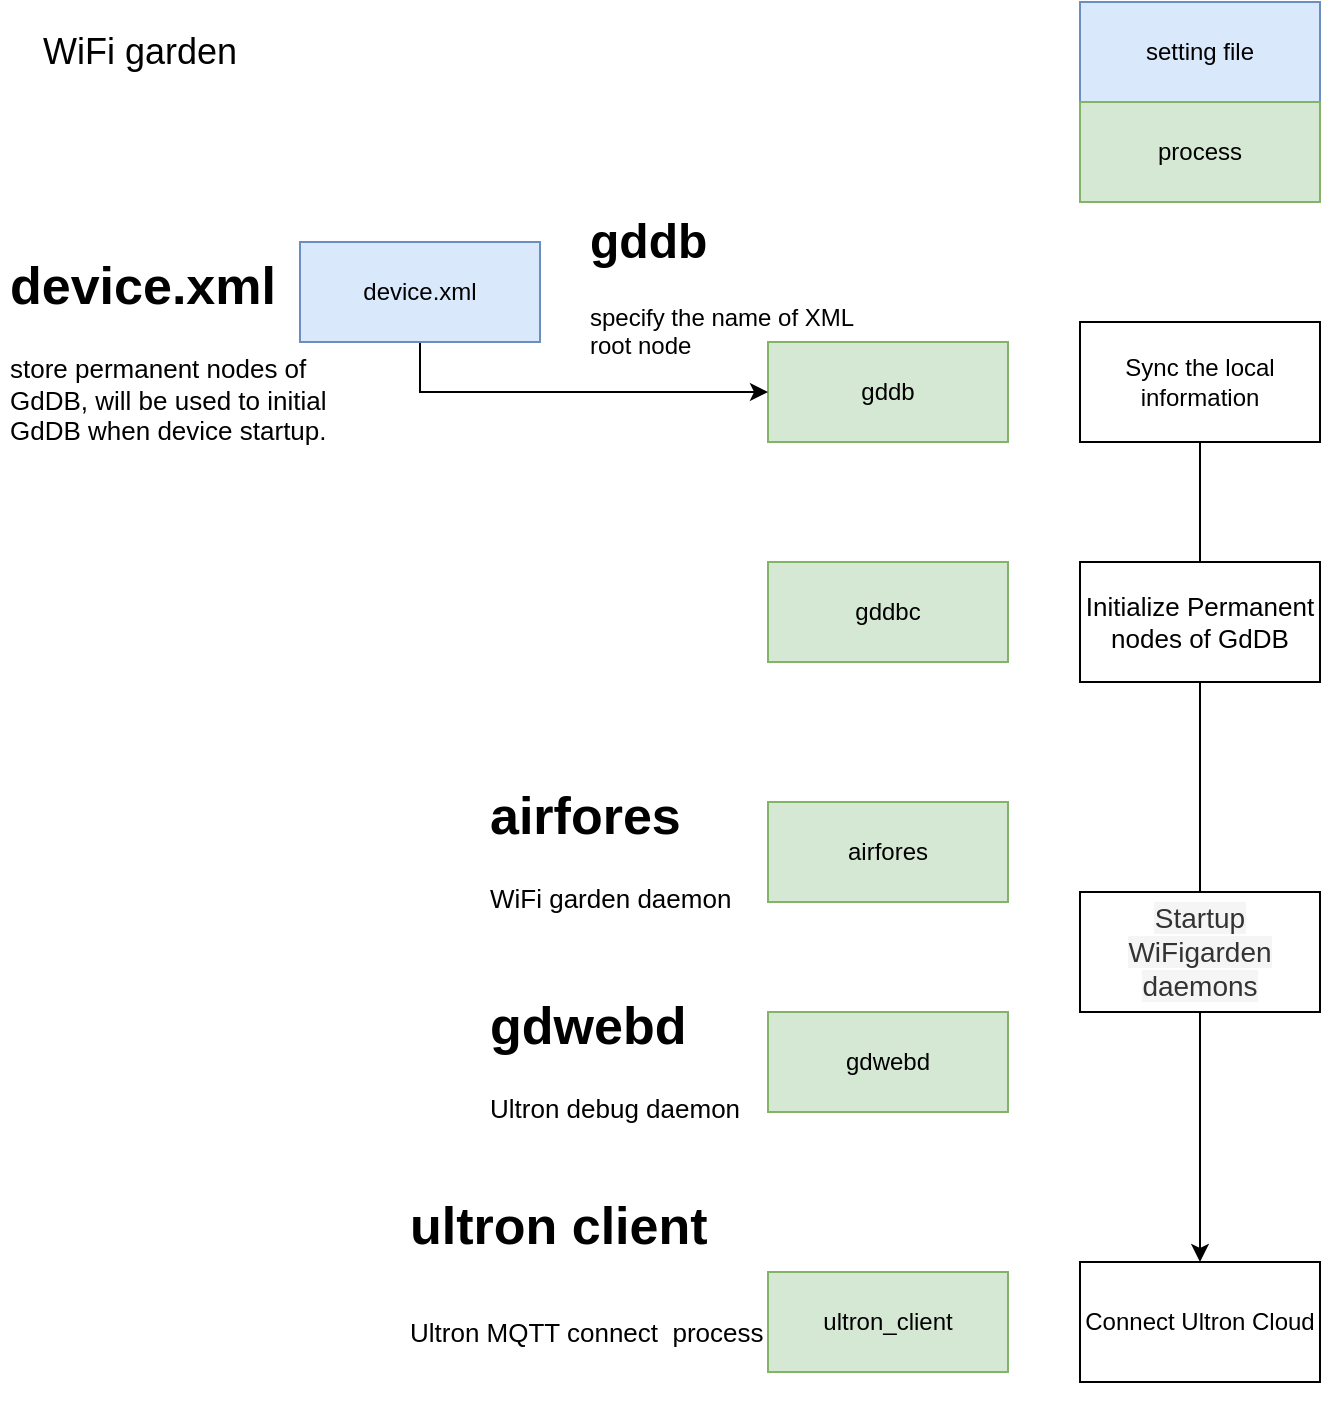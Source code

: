 <mxfile version="13.5.1" type="device"><diagram id="aB1D4FdQOInx3AMKAPP7" name="Page-1"><mxGraphModel dx="1422" dy="822" grid="1" gridSize="10" guides="1" tooltips="1" connect="1" arrows="1" fold="1" page="1" pageScale="1" pageWidth="827" pageHeight="1169" math="0" shadow="0"><root><mxCell id="0"/><mxCell id="1" parent="0"/><mxCell id="sst3AlBAsD4KBLLihsAf-1" value="WiFi garden" style="text;html=1;strokeColor=none;fillColor=none;align=center;verticalAlign=middle;whiteSpace=wrap;rounded=0;fontSize=18;" vertex="1" parent="1"><mxGeometry x="40" y="30" width="120" height="50" as="geometry"/></mxCell><mxCell id="sst3AlBAsD4KBLLihsAf-2" value="gddb" style="text;html=1;strokeColor=#82b366;fillColor=#d5e8d4;align=center;verticalAlign=middle;whiteSpace=wrap;rounded=0;" vertex="1" parent="1"><mxGeometry x="414" y="200" width="120" height="50" as="geometry"/></mxCell><mxCell id="sst3AlBAsD4KBLLihsAf-10" style="edgeStyle=orthogonalEdgeStyle;rounded=0;orthogonalLoop=1;jettySize=auto;html=1;exitX=0.5;exitY=1;exitDx=0;exitDy=0;entryX=0;entryY=0.5;entryDx=0;entryDy=0;" edge="1" parent="1" source="sst3AlBAsD4KBLLihsAf-3" target="sst3AlBAsD4KBLLihsAf-2"><mxGeometry relative="1" as="geometry"/></mxCell><mxCell id="sst3AlBAsD4KBLLihsAf-3" value="device.xml" style="text;html=1;strokeColor=#6c8ebf;fillColor=#dae8fc;align=center;verticalAlign=middle;whiteSpace=wrap;rounded=0;" vertex="1" parent="1"><mxGeometry x="180" y="150" width="120" height="50" as="geometry"/></mxCell><mxCell id="sst3AlBAsD4KBLLihsAf-4" value="airfores" style="text;html=1;strokeColor=#82b366;fillColor=#d5e8d4;align=center;verticalAlign=middle;whiteSpace=wrap;rounded=0;" vertex="1" parent="1"><mxGeometry x="414" y="430" width="120" height="50" as="geometry"/></mxCell><mxCell id="sst3AlBAsD4KBLLihsAf-5" value="setting file" style="text;html=1;strokeColor=#6c8ebf;fillColor=#dae8fc;align=center;verticalAlign=middle;whiteSpace=wrap;rounded=0;" vertex="1" parent="1"><mxGeometry x="570" y="30" width="120" height="50" as="geometry"/></mxCell><mxCell id="sst3AlBAsD4KBLLihsAf-6" value="process" style="text;html=1;strokeColor=#82b366;fillColor=#d5e8d4;align=center;verticalAlign=middle;whiteSpace=wrap;rounded=0;" vertex="1" parent="1"><mxGeometry x="570" y="80" width="120" height="50" as="geometry"/></mxCell><mxCell id="sst3AlBAsD4KBLLihsAf-7" value="gdwebd" style="text;html=1;strokeColor=#82b366;fillColor=#d5e8d4;align=center;verticalAlign=middle;whiteSpace=wrap;rounded=0;" vertex="1" parent="1"><mxGeometry x="414" y="535" width="120" height="50" as="geometry"/></mxCell><mxCell id="sst3AlBAsD4KBLLihsAf-8" value="ultron_client" style="text;html=1;strokeColor=#82b366;fillColor=#d5e8d4;align=center;verticalAlign=middle;whiteSpace=wrap;rounded=0;" vertex="1" parent="1"><mxGeometry x="414" y="665" width="120" height="50" as="geometry"/></mxCell><mxCell id="sst3AlBAsD4KBLLihsAf-9" value="&lt;h1&gt;gddb&lt;/h1&gt;&lt;p&gt;specify the name of XML root node&lt;br&gt;&lt;/p&gt;" style="text;html=1;strokeColor=none;fillColor=none;spacing=5;spacingTop=-20;whiteSpace=wrap;overflow=hidden;rounded=0;" vertex="1" parent="1"><mxGeometry x="320" y="130" width="140" height="120" as="geometry"/></mxCell><mxCell id="sst3AlBAsD4KBLLihsAf-11" value="" style="endArrow=classic;html=1;" edge="1" parent="1"><mxGeometry width="50" height="50" relative="1" as="geometry"><mxPoint x="630" y="250" as="sourcePoint"/><mxPoint x="630" y="660" as="targetPoint"/></mxGeometry></mxCell><mxCell id="sst3AlBAsD4KBLLihsAf-12" value="Connect Ultron Cloud" style="rounded=0;whiteSpace=wrap;html=1;" vertex="1" parent="1"><mxGeometry x="570" y="660" width="120" height="60" as="geometry"/></mxCell><mxCell id="sst3AlBAsD4KBLLihsAf-13" value="Sync the local information" style="rounded=0;whiteSpace=wrap;html=1;" vertex="1" parent="1"><mxGeometry x="570" y="190" width="120" height="60" as="geometry"/></mxCell><mxCell id="sst3AlBAsD4KBLLihsAf-17" value="&lt;h1&gt;device.xml&lt;/h1&gt;&lt;p&gt;store permanent nodes of GdDB, will be used to initial GdDB when device startup.&lt;/p&gt;" style="text;html=1;strokeColor=none;fillColor=none;spacing=5;spacingTop=-20;whiteSpace=wrap;overflow=hidden;rounded=0;fontSize=13;" vertex="1" parent="1"><mxGeometry x="30" y="150" width="190" height="120" as="geometry"/></mxCell><mxCell id="sst3AlBAsD4KBLLihsAf-18" value="Initialize Permanent nodes of GdDB" style="rounded=0;whiteSpace=wrap;html=1;fontSize=13;" vertex="1" parent="1"><mxGeometry x="570" y="310" width="120" height="60" as="geometry"/></mxCell><mxCell id="sst3AlBAsD4KBLLihsAf-19" value="&lt;h1&gt;airfores&lt;/h1&gt;&lt;div&gt;WiFi garden daemon&lt;/div&gt;" style="text;html=1;strokeColor=none;fillColor=none;spacing=5;spacingTop=-20;whiteSpace=wrap;overflow=hidden;rounded=0;fontSize=13;" vertex="1" parent="1"><mxGeometry x="270" y="415" width="190" height="120" as="geometry"/></mxCell><mxCell id="sst3AlBAsD4KBLLihsAf-21" value="gddbc" style="text;html=1;strokeColor=#82b366;fillColor=#d5e8d4;align=center;verticalAlign=middle;whiteSpace=wrap;rounded=0;" vertex="1" parent="1"><mxGeometry x="414" y="310" width="120" height="50" as="geometry"/></mxCell><mxCell id="sst3AlBAsD4KBLLihsAf-22" value="&lt;h1&gt;gdwebd&lt;/h1&gt;&lt;div&gt;Ultron debug daemon&lt;/div&gt;" style="text;html=1;strokeColor=none;fillColor=none;spacing=5;spacingTop=-20;whiteSpace=wrap;overflow=hidden;rounded=0;fontSize=13;" vertex="1" parent="1"><mxGeometry x="270" y="520" width="190" height="120" as="geometry"/></mxCell><mxCell id="sst3AlBAsD4KBLLihsAf-23" value="&lt;h1&gt;&lt;span&gt;ultron client&lt;/span&gt;&lt;/h1&gt;&lt;h1&gt;&lt;span style=&quot;font-size: 13px ; font-weight: normal&quot;&gt;Ultron MQTT connect&amp;nbsp; process&lt;/span&gt;&lt;br&gt;&lt;/h1&gt;" style="text;html=1;strokeColor=none;fillColor=none;spacing=5;spacingTop=-20;whiteSpace=wrap;overflow=hidden;rounded=0;fontSize=13;" vertex="1" parent="1"><mxGeometry x="230" y="620" width="190" height="120" as="geometry"/></mxCell><mxCell id="sst3AlBAsD4KBLLihsAf-24" value="&#10;&#10;&lt;span style=&quot;color: rgb(51, 51, 51); font-family: arial, sans-serif; font-size: 14px; font-style: normal; font-weight: 400; letter-spacing: normal; text-indent: 0px; text-transform: none; word-spacing: 0px; background-color: rgb(245, 245, 245); display: inline; float: none;&quot;&gt;Startup WiFigarden daemons&lt;/span&gt;&#10;&#10;" style="rounded=0;whiteSpace=wrap;html=1;fontSize=13;" vertex="1" parent="1"><mxGeometry x="570" y="475" width="120" height="60" as="geometry"/></mxCell></root></mxGraphModel></diagram></mxfile>